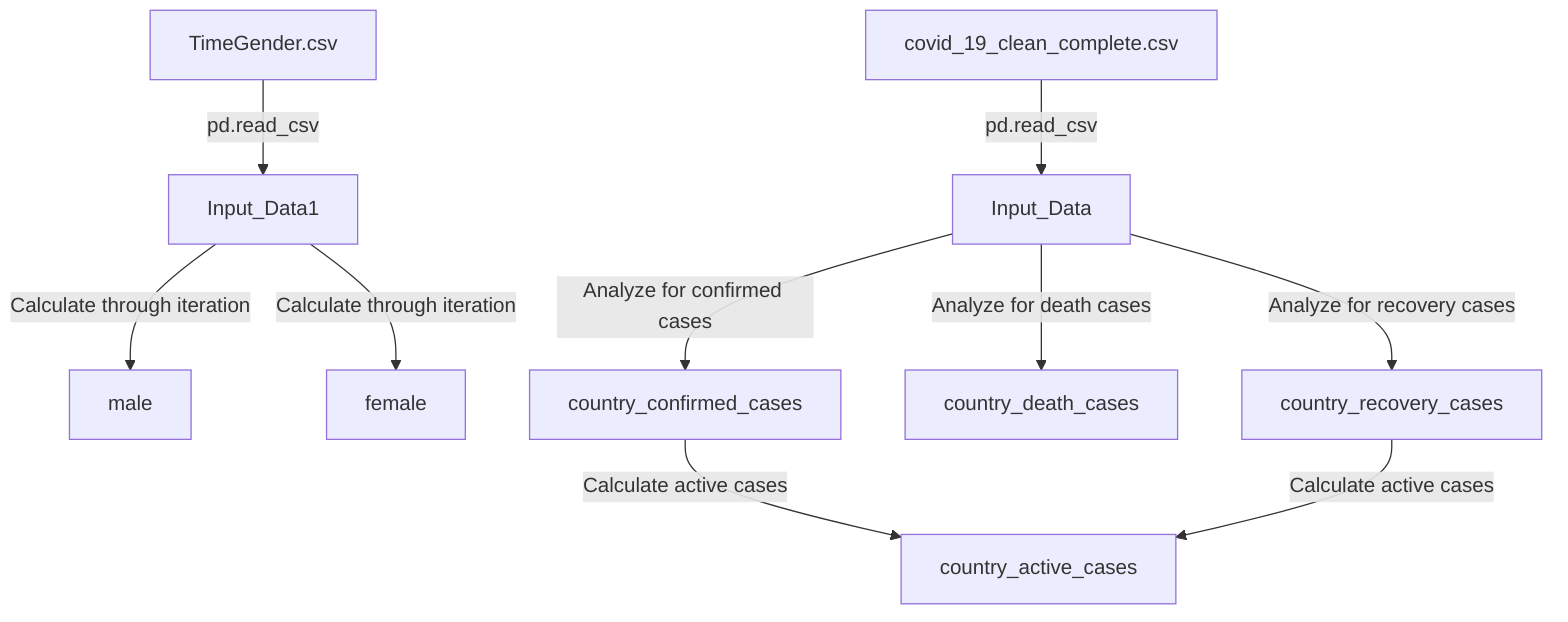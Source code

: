 flowchart TD
    %% Nodes
    DS1["TimeGender.csv"]
    DS2["covid_19_clean_complete.csv"]
    ID1["Input_Data1"]
    ID["Input_Data"]
    Male["male"]
    Female["female"]
    CConfirmed["country_confirmed_cases"]
    CDeath["country_death_cases"]
    CActive["country_active_cases"]
    CRecovery["country_recovery_cases"]

    %% Data Sources
    DS1 -->|"pd.read_csv"| ID1
    DS2 -->|"pd.read_csv"| ID

    %% Gender-based Analysis
    ID1 -->|"Calculate through iteration"| Male
    ID1 -->|"Calculate through iteration"| Female

    %% Global COVID-19 Statistics
    ID -->|"Analyze for confirmed cases"| CConfirmed
    ID -->|"Analyze for death cases"| CDeath
    ID -->|"Analyze for recovery cases"| CRecovery

    %% Active Cases Calculation
    CConfirmed & CRecovery -->|"Calculate active cases"| CActive
